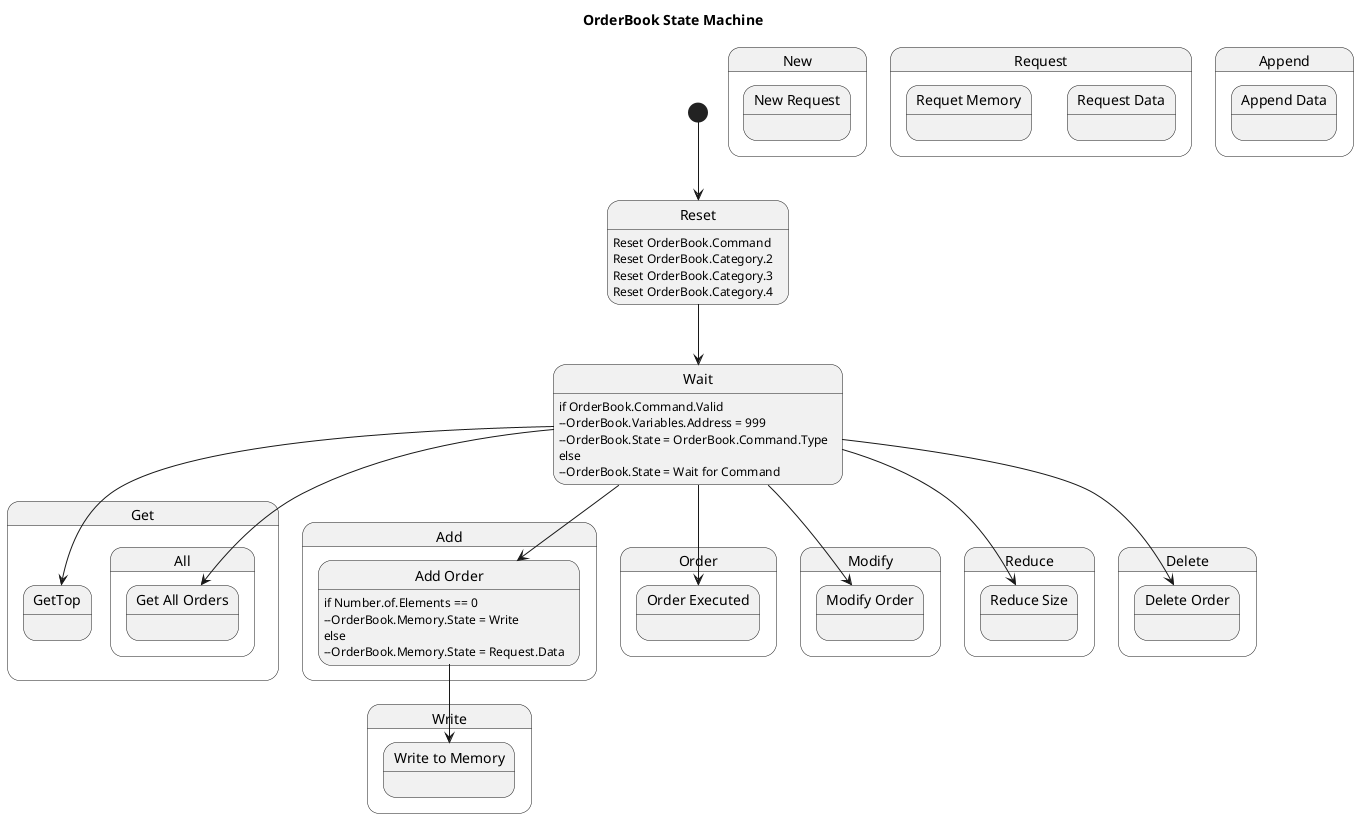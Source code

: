 @startuml OrderBook State Machine

title OrderBook State Machine

/'
Input Signals
  OrderBook.Command
  Reset
  OrderBook.Command.Valid
  Ready.For.OrderBook.Result
Output Signals
  OrderBook.Result
  OrderBook.Result.Valid
  Ready.For.OrderBook.Command
Signals
'/

state "Reset" as Reset: Reset OrderBook.Command
state "Reset" as Reset: Reset OrderBook.Category.2
state "Reset" as Reset: Reset OrderBook.Category.3
state "Reset" as Reset: Reset OrderBook.Category.4
state "Wait" as Wait: if OrderBook.Command.Valid
state "Wait" as Wait: --OrderBook.Variables.Address = 999
state "Wait" as Wait: --OrderBook.State = OrderBook.Command.Type
state "Wait" as Wait: else
state "Wait" as Wait: --OrderBook.State = Wait for Command
state "Get All Orders" as Get.All.Orders:
state "GetTop" as Get.Top:
state "Add Order" as Add.Order: if Number.of.Elements == 0
state "Add Order" as Add.Order: --OrderBook.Memory.State = Write
state "Add Order" as Add.Order: else
state "Add Order" as Add.Order: --OrderBook.Memory.State = Request.Data
state "Order Executed" as Order.Executed:
state "Modify Order" as Modify.Order:
state "Reduce Size" as Reduce.Size:
state "Delete Order" as Delete.Order:

state "New Request" as New.Request:
state "Request Data" as Request.Data:
state "Append Data" as Append.Data:
state "Write to Memory" as Write.Memory:
state "Requet Memory" as Request.Mmory:


[*] --> Reset
Reset --> Wait
Wait --> Get.All.Orders
Wait --> Get.Top
Wait --> Add.Order
Add.Order --> Write.Memory
Wait --> Order.Executed
Wait --> Modify.Order
Wait --> Reduce.Size
Wait --> Delete.Order
'state "Read Sequenced Unit Header" as Rsuh: Read 8 bytes
'state "Read Sequenced Unit Header" as Rsuh: Save Hdr Length
'state "Read Sequenced Unit Header" as Rsuh: Hdr Length = (msg_buffer[0] << 8 | msg_buffer[1])
'Rsuh --> Rmsg : Read 2 bytes

/'
state "Read Message Type and Length" as Rmsg: Message Length = msg_buffer[0]
state "Read Message Type and Length" as Rmsg: Message Type = msg_buffer[1]
Rmsg --> Read_Time
Read_Time --> Save_Time
Save_Time -> Rmsg
Rmsg --> Read_Add_Order
Read_Add_Order --> SOO
Rmsg --> Read_Order_Executed
Read_Order_Executed --> SOO
Rmsg --> Read_Reduce_Size
Read_Reduce_Size --> SOO
Rmsg --> Read_Modify_Order
Read_Modify_Order --> SOO
Rmsg --> Read_Delete_Order
Read_Delete_Order --> SOO

SOO -> Rmsg

state "Read Time" as Read_Time: seconds since midnight (4 bytes)
state "Read Time" as Read_Time: Time = (msg_buffer[0] << 24) | (msg_buffer[1] << 16) |
state "Read Time" as Read_Time:     (msg_buffer[2] << 8) | (msg_buffer[3])

state "Read Add Order" as Read_Add_Order: 3 sub-types
state "Read Add Order" as Read_Add_Order: Add Order (long)
state "Read Add Order" as Read_Add_Order: Add Order (short)
state "Read Add Order" as Read_Add_Order: Add Order (expanded)

state "Read Order Executed" as Read_Order_Executed: 2 sub-types
state "Read Order Executed" as Read_Order_Executed: Order Executed 
state "Read Order Executed" as Read_Order_Executed: Order Executed at Price/Size

state "Read Reduce Size" as Read_Reduce_Size: 2 sub-types
state "Read Reduce Size" as Read_Reduce_Size: Reduce Size (short)
state "Read Reduce Size" as Read_Reduce_Size: Reduce Size (long)

state "Read Modify Order" as Read_Modify_Order: 2 sub-types
state "Read Modify Order" as Read_Modify_Order: Modify (short)
state "Read Modify Order" as Read_Modify_Order: Modify (long)

state "Save/Reset Time" as Save_Time: Reset clock
state "Send to Order Book" as SOO: Send normalized format to Order Book

SOO --> [*]
'/

'state ProcessingTask {
'  [*] --> long1
'  long1 --> ProcessData : Enough Data
'}
'ProcessingTask -> [*]
@enduml